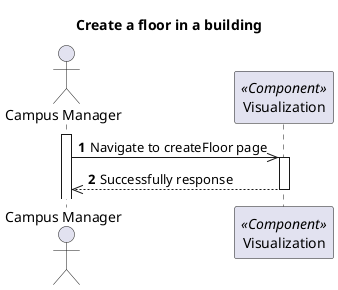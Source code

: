 @startuml
'https://plantuml.com/sequence-diagram

autonumber
skinparam packageStyle rect

title Create a floor in a building

actor "Campus Manager" as CM
participant "Visualization" as MD <<Component>>

activate CM
CM->> MD : Navigate to createFloor page

activate MD
CM<<--MD : Successfully response

deactivate MD


@enduml
